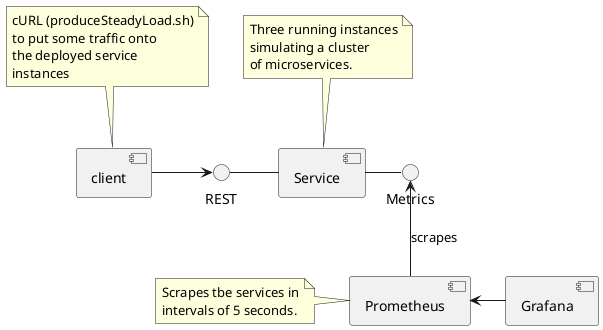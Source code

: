 @startuml
[client] -> REST
REST - [Service]
[Service] - Metrics
Metrics <-- [Prometheus]: scrapes
[Prometheus] <- [Grafana]

note top of [Service]
  Three running instances
  simulating a cluster
  of microservices.
end note

note top of [client]
  cURL (produceSteadyLoad.sh)
  to put some traffic onto
  the deployed service
  instances
end note

note left of [Prometheus]
  Scrapes tbe services in
  intervals of 5 seconds.
end note
@enduml